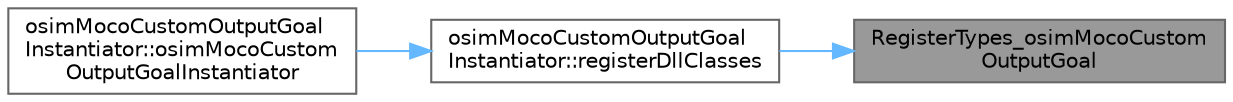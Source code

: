 digraph "RegisterTypes_osimMocoCustomOutputGoal"
{
 // LATEX_PDF_SIZE
  bgcolor="transparent";
  edge [fontname=Helvetica,fontsize=10,labelfontname=Helvetica,labelfontsize=10];
  node [fontname=Helvetica,fontsize=10,shape=box,height=0.2,width=0.4];
  rankdir="RL";
  Node1 [id="Node000001",label="RegisterTypes_osimMocoCustom\lOutputGoal",height=0.2,width=0.4,color="gray40", fillcolor="grey60", style="filled", fontcolor="black",tooltip=" "];
  Node1 -> Node2 [id="edge1_Node000001_Node000002",dir="back",color="steelblue1",style="solid",tooltip=" "];
  Node2 [id="Node000002",label="osimMocoCustomOutputGoal\lInstantiator::registerDllClasses",height=0.2,width=0.4,color="grey40", fillcolor="white", style="filled",URL="$classosim_moco_custom_output_goal_instantiator.html#a6a9f3524a98908a52ee811ee1b3e7471",tooltip=" "];
  Node2 -> Node3 [id="edge2_Node000002_Node000003",dir="back",color="steelblue1",style="solid",tooltip=" "];
  Node3 [id="Node000003",label="osimMocoCustomOutputGoal\lInstantiator::osimMocoCustom\lOutputGoalInstantiator",height=0.2,width=0.4,color="grey40", fillcolor="white", style="filled",URL="$classosim_moco_custom_output_goal_instantiator.html#a2c156fb8c34cfe328ac425a56cfe7610",tooltip=" "];
}
